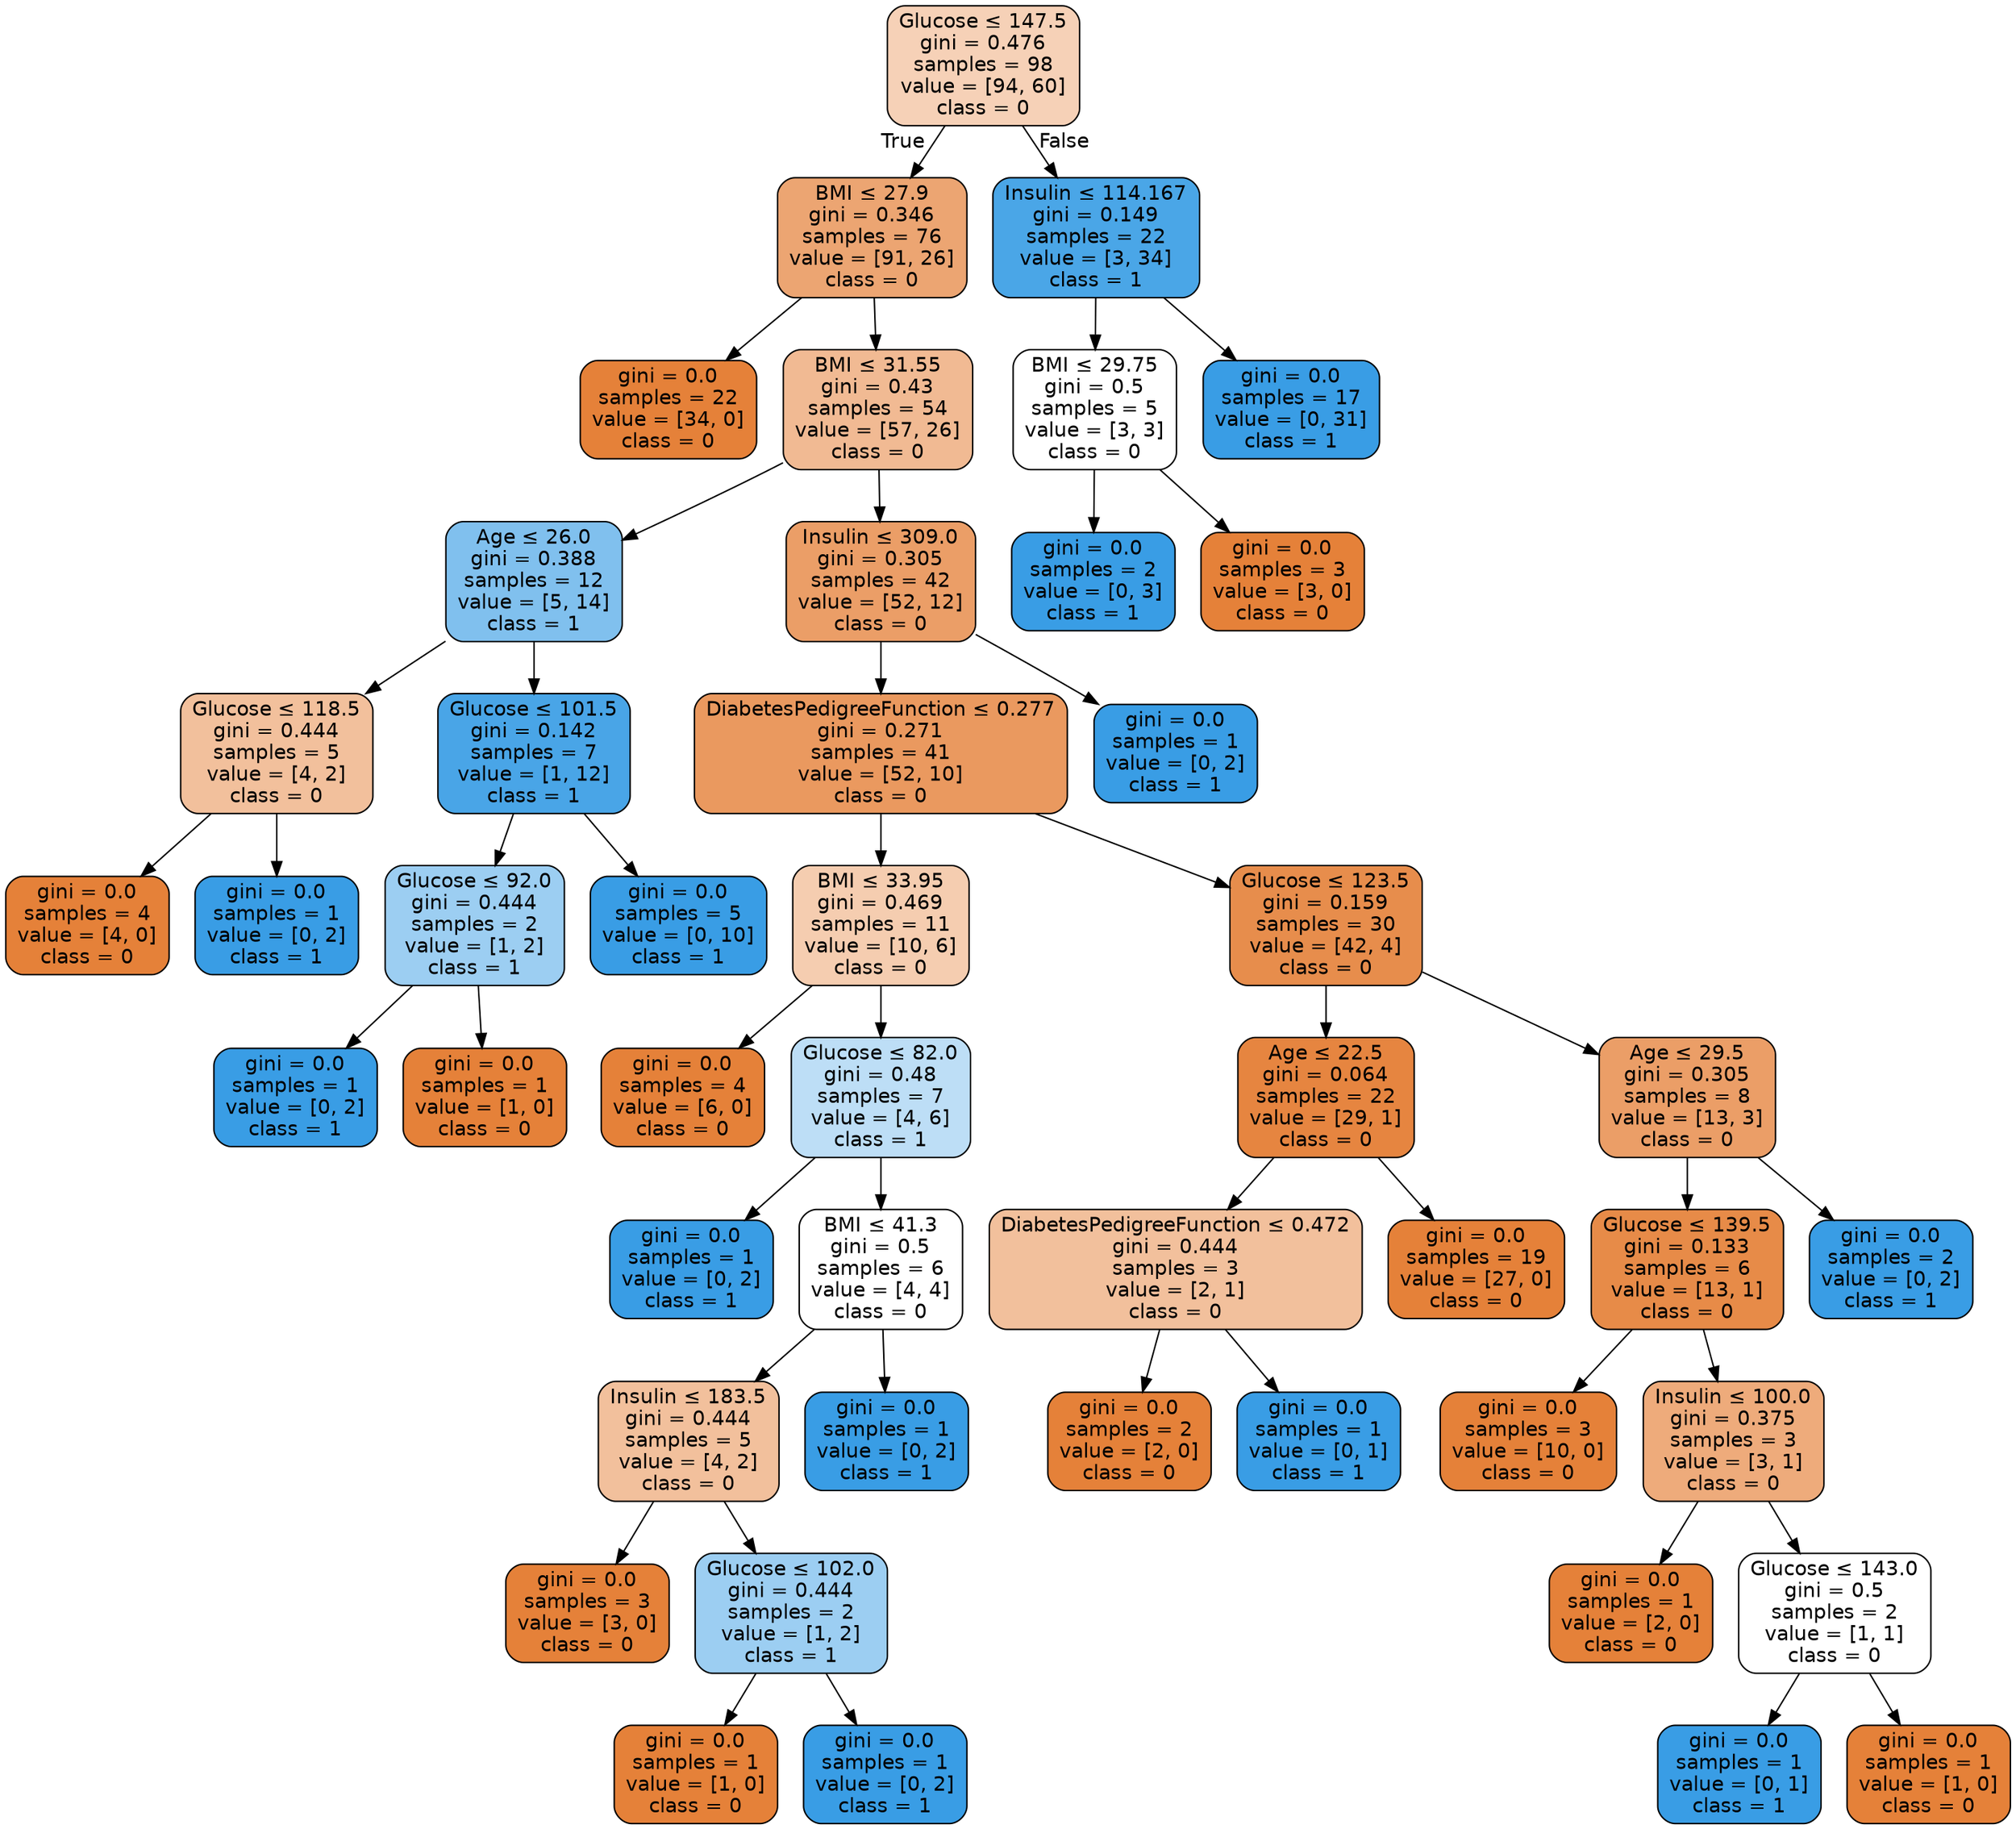 digraph Tree {
node [shape=box, style="filled, rounded", color="black", fontname="helvetica"] ;
edge [fontname="helvetica"] ;
0 [label=<Glucose &le; 147.5<br/>gini = 0.476<br/>samples = 98<br/>value = [94, 60]<br/>class = 0>, fillcolor="#f6d1b7"] ;
1 [label=<BMI &le; 27.9<br/>gini = 0.346<br/>samples = 76<br/>value = [91, 26]<br/>class = 0>, fillcolor="#eca572"] ;
0 -> 1 [labeldistance=2.5, labelangle=45, headlabel="True"] ;
2 [label=<gini = 0.0<br/>samples = 22<br/>value = [34, 0]<br/>class = 0>, fillcolor="#e58139"] ;
1 -> 2 ;
3 [label=<BMI &le; 31.55<br/>gini = 0.43<br/>samples = 54<br/>value = [57, 26]<br/>class = 0>, fillcolor="#f1ba93"] ;
1 -> 3 ;
4 [label=<Age &le; 26.0<br/>gini = 0.388<br/>samples = 12<br/>value = [5, 14]<br/>class = 1>, fillcolor="#80c0ee"] ;
3 -> 4 ;
5 [label=<Glucose &le; 118.5<br/>gini = 0.444<br/>samples = 5<br/>value = [4, 2]<br/>class = 0>, fillcolor="#f2c09c"] ;
4 -> 5 ;
6 [label=<gini = 0.0<br/>samples = 4<br/>value = [4, 0]<br/>class = 0>, fillcolor="#e58139"] ;
5 -> 6 ;
7 [label=<gini = 0.0<br/>samples = 1<br/>value = [0, 2]<br/>class = 1>, fillcolor="#399de5"] ;
5 -> 7 ;
8 [label=<Glucose &le; 101.5<br/>gini = 0.142<br/>samples = 7<br/>value = [1, 12]<br/>class = 1>, fillcolor="#49a5e7"] ;
4 -> 8 ;
9 [label=<Glucose &le; 92.0<br/>gini = 0.444<br/>samples = 2<br/>value = [1, 2]<br/>class = 1>, fillcolor="#9ccef2"] ;
8 -> 9 ;
10 [label=<gini = 0.0<br/>samples = 1<br/>value = [0, 2]<br/>class = 1>, fillcolor="#399de5"] ;
9 -> 10 ;
11 [label=<gini = 0.0<br/>samples = 1<br/>value = [1, 0]<br/>class = 0>, fillcolor="#e58139"] ;
9 -> 11 ;
12 [label=<gini = 0.0<br/>samples = 5<br/>value = [0, 10]<br/>class = 1>, fillcolor="#399de5"] ;
8 -> 12 ;
13 [label=<Insulin &le; 309.0<br/>gini = 0.305<br/>samples = 42<br/>value = [52, 12]<br/>class = 0>, fillcolor="#eb9e67"] ;
3 -> 13 ;
14 [label=<DiabetesPedigreeFunction &le; 0.277<br/>gini = 0.271<br/>samples = 41<br/>value = [52, 10]<br/>class = 0>, fillcolor="#ea995f"] ;
13 -> 14 ;
15 [label=<BMI &le; 33.95<br/>gini = 0.469<br/>samples = 11<br/>value = [10, 6]<br/>class = 0>, fillcolor="#f5cdb0"] ;
14 -> 15 ;
16 [label=<gini = 0.0<br/>samples = 4<br/>value = [6, 0]<br/>class = 0>, fillcolor="#e58139"] ;
15 -> 16 ;
17 [label=<Glucose &le; 82.0<br/>gini = 0.48<br/>samples = 7<br/>value = [4, 6]<br/>class = 1>, fillcolor="#bddef6"] ;
15 -> 17 ;
18 [label=<gini = 0.0<br/>samples = 1<br/>value = [0, 2]<br/>class = 1>, fillcolor="#399de5"] ;
17 -> 18 ;
19 [label=<BMI &le; 41.3<br/>gini = 0.5<br/>samples = 6<br/>value = [4, 4]<br/>class = 0>, fillcolor="#ffffff"] ;
17 -> 19 ;
20 [label=<Insulin &le; 183.5<br/>gini = 0.444<br/>samples = 5<br/>value = [4, 2]<br/>class = 0>, fillcolor="#f2c09c"] ;
19 -> 20 ;
21 [label=<gini = 0.0<br/>samples = 3<br/>value = [3, 0]<br/>class = 0>, fillcolor="#e58139"] ;
20 -> 21 ;
22 [label=<Glucose &le; 102.0<br/>gini = 0.444<br/>samples = 2<br/>value = [1, 2]<br/>class = 1>, fillcolor="#9ccef2"] ;
20 -> 22 ;
23 [label=<gini = 0.0<br/>samples = 1<br/>value = [1, 0]<br/>class = 0>, fillcolor="#e58139"] ;
22 -> 23 ;
24 [label=<gini = 0.0<br/>samples = 1<br/>value = [0, 2]<br/>class = 1>, fillcolor="#399de5"] ;
22 -> 24 ;
25 [label=<gini = 0.0<br/>samples = 1<br/>value = [0, 2]<br/>class = 1>, fillcolor="#399de5"] ;
19 -> 25 ;
26 [label=<Glucose &le; 123.5<br/>gini = 0.159<br/>samples = 30<br/>value = [42, 4]<br/>class = 0>, fillcolor="#e78d4c"] ;
14 -> 26 ;
27 [label=<Age &le; 22.5<br/>gini = 0.064<br/>samples = 22<br/>value = [29, 1]<br/>class = 0>, fillcolor="#e68540"] ;
26 -> 27 ;
28 [label=<DiabetesPedigreeFunction &le; 0.472<br/>gini = 0.444<br/>samples = 3<br/>value = [2, 1]<br/>class = 0>, fillcolor="#f2c09c"] ;
27 -> 28 ;
29 [label=<gini = 0.0<br/>samples = 2<br/>value = [2, 0]<br/>class = 0>, fillcolor="#e58139"] ;
28 -> 29 ;
30 [label=<gini = 0.0<br/>samples = 1<br/>value = [0, 1]<br/>class = 1>, fillcolor="#399de5"] ;
28 -> 30 ;
31 [label=<gini = 0.0<br/>samples = 19<br/>value = [27, 0]<br/>class = 0>, fillcolor="#e58139"] ;
27 -> 31 ;
32 [label=<Age &le; 29.5<br/>gini = 0.305<br/>samples = 8<br/>value = [13, 3]<br/>class = 0>, fillcolor="#eb9e67"] ;
26 -> 32 ;
33 [label=<Glucose &le; 139.5<br/>gini = 0.133<br/>samples = 6<br/>value = [13, 1]<br/>class = 0>, fillcolor="#e78b48"] ;
32 -> 33 ;
34 [label=<gini = 0.0<br/>samples = 3<br/>value = [10, 0]<br/>class = 0>, fillcolor="#e58139"] ;
33 -> 34 ;
35 [label=<Insulin &le; 100.0<br/>gini = 0.375<br/>samples = 3<br/>value = [3, 1]<br/>class = 0>, fillcolor="#eeab7b"] ;
33 -> 35 ;
36 [label=<gini = 0.0<br/>samples = 1<br/>value = [2, 0]<br/>class = 0>, fillcolor="#e58139"] ;
35 -> 36 ;
37 [label=<Glucose &le; 143.0<br/>gini = 0.5<br/>samples = 2<br/>value = [1, 1]<br/>class = 0>, fillcolor="#ffffff"] ;
35 -> 37 ;
38 [label=<gini = 0.0<br/>samples = 1<br/>value = [0, 1]<br/>class = 1>, fillcolor="#399de5"] ;
37 -> 38 ;
39 [label=<gini = 0.0<br/>samples = 1<br/>value = [1, 0]<br/>class = 0>, fillcolor="#e58139"] ;
37 -> 39 ;
40 [label=<gini = 0.0<br/>samples = 2<br/>value = [0, 2]<br/>class = 1>, fillcolor="#399de5"] ;
32 -> 40 ;
41 [label=<gini = 0.0<br/>samples = 1<br/>value = [0, 2]<br/>class = 1>, fillcolor="#399de5"] ;
13 -> 41 ;
42 [label=<Insulin &le; 114.167<br/>gini = 0.149<br/>samples = 22<br/>value = [3, 34]<br/>class = 1>, fillcolor="#4aa6e7"] ;
0 -> 42 [labeldistance=2.5, labelangle=-45, headlabel="False"] ;
43 [label=<BMI &le; 29.75<br/>gini = 0.5<br/>samples = 5<br/>value = [3, 3]<br/>class = 0>, fillcolor="#ffffff"] ;
42 -> 43 ;
44 [label=<gini = 0.0<br/>samples = 2<br/>value = [0, 3]<br/>class = 1>, fillcolor="#399de5"] ;
43 -> 44 ;
45 [label=<gini = 0.0<br/>samples = 3<br/>value = [3, 0]<br/>class = 0>, fillcolor="#e58139"] ;
43 -> 45 ;
46 [label=<gini = 0.0<br/>samples = 17<br/>value = [0, 31]<br/>class = 1>, fillcolor="#399de5"] ;
42 -> 46 ;
}